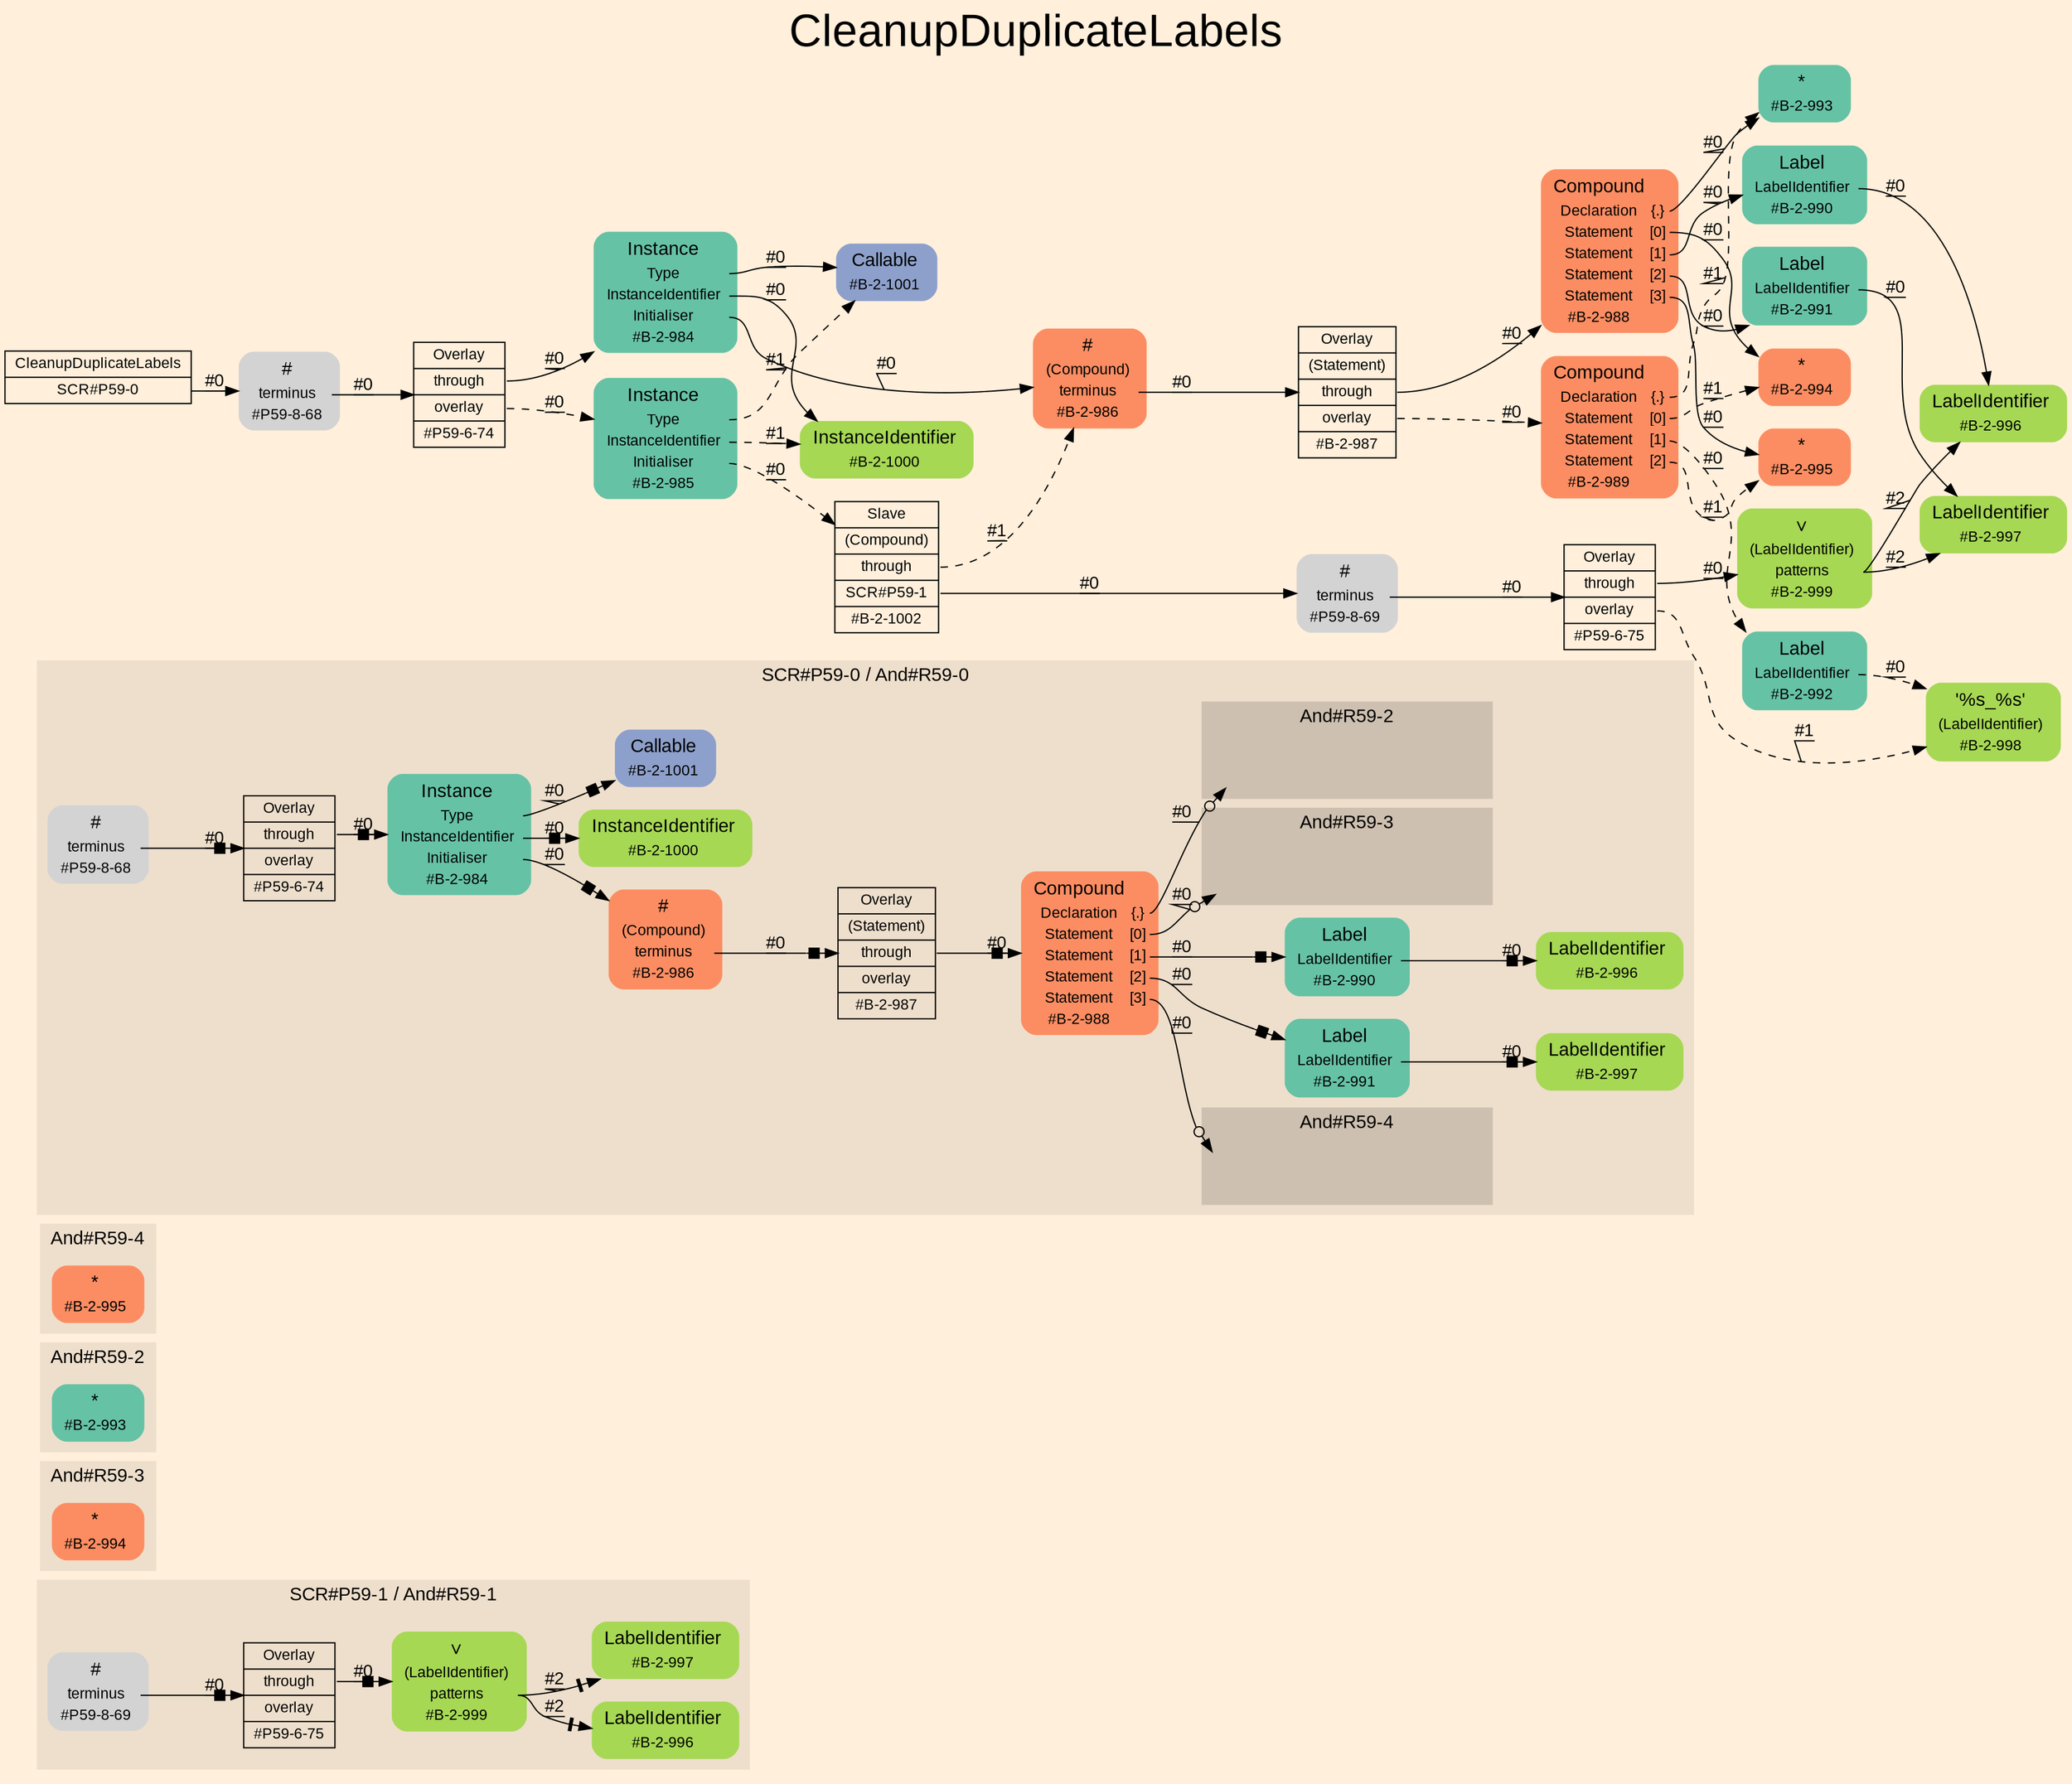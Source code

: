 digraph "CleanupDuplicateLabels" {
label = "CleanupDuplicateLabels"
labelloc = t
fontsize = "36"
graph [
    rankdir = "LR"
    ranksep = 0.3
    bgcolor = antiquewhite1
    color = black
    fontcolor = black
    fontname = "Arial"
];
node [
    fontname = "Arial"
];
edge [
    fontname = "Arial"
];

// -------------------- figure And#R59-1 --------------------
// -------- block And#R59-1/#B-2-996 ----------
"And#R59-1/#B-2-996" [
    shape = "plaintext"
    fillcolor = "/set28/5"
    label = <<TABLE BORDER="0" CELLBORDER="0" CELLSPACING="0">
     <TR><TD><FONT POINT-SIZE="15.0">LabelIdentifier</FONT></TD><TD></TD></TR>
     <TR><TD>#B-2-996</TD><TD PORT="port0"></TD></TR>
    </TABLE>>
    style = "rounded,filled"
    fontsize = "12"
];

// -------- block And#R59-1/#B-2-997 ----------
"And#R59-1/#B-2-997" [
    shape = "plaintext"
    fillcolor = "/set28/5"
    label = <<TABLE BORDER="0" CELLBORDER="0" CELLSPACING="0">
     <TR><TD><FONT POINT-SIZE="15.0">LabelIdentifier</FONT></TD><TD></TD></TR>
     <TR><TD>#B-2-997</TD><TD PORT="port0"></TD></TR>
    </TABLE>>
    style = "rounded,filled"
    fontsize = "12"
];

// -------- region And#R59-1 ----------
subgraph "clusterAnd#R59-1" {
    label = "SCR#P59-1 / And#R59-1"
    style = "filled"
    color = antiquewhite2
    fontsize = "15"
    // -------- block And#R59-1/#B-2-999 ----------
    "And#R59-1/#B-2-999" [
        shape = "plaintext"
        fillcolor = "/set28/5"
        label = <<TABLE BORDER="0" CELLBORDER="0" CELLSPACING="0">
         <TR><TD><FONT POINT-SIZE="15.0">∨</FONT></TD><TD></TD></TR>
         <TR><TD>(LabelIdentifier)</TD><TD PORT="port0"></TD></TR>
         <TR><TD>patterns</TD><TD PORT="port1"></TD></TR>
         <TR><TD>#B-2-999</TD><TD PORT="port2"></TD></TR>
        </TABLE>>
        style = "rounded,filled"
        fontsize = "12"
    ];
    
    "And#R59-1/#B-2-999":port1 -> "And#R59-1/#B-2-996" [
        arrowhead="normalnonetee"
        label = "#2"
        decorate = true
        color = black
        fontcolor = black
    ];
    
    "And#R59-1/#B-2-999":port1 -> "And#R59-1/#B-2-997" [
        arrowhead="normalnonetee"
        label = "#2"
        decorate = true
        color = black
        fontcolor = black
    ];
    
    // -------- block And#R59-1/#P59-6-75 ----------
    "And#R59-1/#P59-6-75" [
        shape = "record"
        fillcolor = antiquewhite2
        label = "<fixed> Overlay | <port0> through | <port1> overlay | <port2> #P59-6-75"
        style = "filled"
        fontsize = "12"
        color = black
        fontcolor = black
    ];
    
    "And#R59-1/#P59-6-75":port0 -> "And#R59-1/#B-2-999" [
        arrowhead="normalnonebox"
        label = "#0"
        decorate = true
        color = black
        fontcolor = black
    ];
    
    // -------- block And#R59-1/#P59-8-69 ----------
    "And#R59-1/#P59-8-69" [
        shape = "plaintext"
        label = <<TABLE BORDER="0" CELLBORDER="0" CELLSPACING="0">
         <TR><TD><FONT POINT-SIZE="15.0">#</FONT></TD><TD></TD></TR>
         <TR><TD>terminus</TD><TD PORT="port0"></TD></TR>
         <TR><TD>#P59-8-69</TD><TD PORT="port1"></TD></TR>
        </TABLE>>
        style = "rounded,filled"
        fontsize = "12"
    ];
    
    "And#R59-1/#P59-8-69":port0 -> "And#R59-1/#P59-6-75" [
        arrowhead="normalnonebox"
        label = "#0"
        decorate = true
        color = black
        fontcolor = black
    ];
    
}


// -------------------- figure And#R59-3 --------------------
// -------- region And#R59-3 ----------
subgraph "clusterAnd#R59-3" {
    label = "And#R59-3"
    style = "filled"
    color = antiquewhite2
    fontsize = "15"
    // -------- block And#R59-3/#B-2-994 ----------
    "And#R59-3/#B-2-994" [
        shape = "plaintext"
        fillcolor = "/set28/2"
        label = <<TABLE BORDER="0" CELLBORDER="0" CELLSPACING="0">
         <TR><TD><FONT POINT-SIZE="15.0">*</FONT></TD><TD></TD></TR>
         <TR><TD>#B-2-994</TD><TD PORT="port0"></TD></TR>
        </TABLE>>
        style = "rounded,filled"
        fontsize = "12"
    ];
    
}


// -------------------- figure And#R59-2 --------------------
// -------- region And#R59-2 ----------
subgraph "clusterAnd#R59-2" {
    label = "And#R59-2"
    style = "filled"
    color = antiquewhite2
    fontsize = "15"
    // -------- block And#R59-2/#B-2-993 ----------
    "And#R59-2/#B-2-993" [
        shape = "plaintext"
        fillcolor = "/set28/1"
        label = <<TABLE BORDER="0" CELLBORDER="0" CELLSPACING="0">
         <TR><TD><FONT POINT-SIZE="15.0">*</FONT></TD><TD></TD></TR>
         <TR><TD>#B-2-993</TD><TD PORT="port0"></TD></TR>
        </TABLE>>
        style = "rounded,filled"
        fontsize = "12"
    ];
    
}


// -------------------- figure And#R59-4 --------------------
// -------- region And#R59-4 ----------
subgraph "clusterAnd#R59-4" {
    label = "And#R59-4"
    style = "filled"
    color = antiquewhite2
    fontsize = "15"
    // -------- block And#R59-4/#B-2-995 ----------
    "And#R59-4/#B-2-995" [
        shape = "plaintext"
        fillcolor = "/set28/2"
        label = <<TABLE BORDER="0" CELLBORDER="0" CELLSPACING="0">
         <TR><TD><FONT POINT-SIZE="15.0">*</FONT></TD><TD></TD></TR>
         <TR><TD>#B-2-995</TD><TD PORT="port0"></TD></TR>
        </TABLE>>
        style = "rounded,filled"
        fontsize = "12"
    ];
    
}


// -------------------- figure And#R59-0 --------------------
// -------- region And#R59-0 ----------
subgraph "clusterAnd#R59-0" {
    label = "SCR#P59-0 / And#R59-0"
    style = "filled"
    color = antiquewhite2
    fontsize = "15"
    // -------- block And#R59-0/#B-2-984 ----------
    "And#R59-0/#B-2-984" [
        shape = "plaintext"
        fillcolor = "/set28/1"
        label = <<TABLE BORDER="0" CELLBORDER="0" CELLSPACING="0">
         <TR><TD><FONT POINT-SIZE="15.0">Instance</FONT></TD><TD></TD></TR>
         <TR><TD>Type</TD><TD PORT="port0"></TD></TR>
         <TR><TD>InstanceIdentifier</TD><TD PORT="port1"></TD></TR>
         <TR><TD>Initialiser</TD><TD PORT="port2"></TD></TR>
         <TR><TD>#B-2-984</TD><TD PORT="port3"></TD></TR>
        </TABLE>>
        style = "rounded,filled"
        fontsize = "12"
    ];
    
    "And#R59-0/#B-2-984":port0 -> "And#R59-0/#B-2-1001" [
        arrowhead="normalnonebox"
        label = "#0"
        decorate = true
        color = black
        fontcolor = black
    ];
    
    "And#R59-0/#B-2-984":port1 -> "And#R59-0/#B-2-1000" [
        arrowhead="normalnonebox"
        label = "#0"
        decorate = true
        color = black
        fontcolor = black
    ];
    
    "And#R59-0/#B-2-984":port2 -> "And#R59-0/#B-2-986" [
        arrowhead="normalnonebox"
        label = "#0"
        decorate = true
        color = black
        fontcolor = black
    ];
    
    // -------- block And#R59-0/#B-2-986 ----------
    "And#R59-0/#B-2-986" [
        shape = "plaintext"
        fillcolor = "/set28/2"
        label = <<TABLE BORDER="0" CELLBORDER="0" CELLSPACING="0">
         <TR><TD><FONT POINT-SIZE="15.0">#</FONT></TD><TD></TD></TR>
         <TR><TD>(Compound)</TD><TD PORT="port0"></TD></TR>
         <TR><TD>terminus</TD><TD PORT="port1"></TD></TR>
         <TR><TD>#B-2-986</TD><TD PORT="port2"></TD></TR>
        </TABLE>>
        style = "rounded,filled"
        fontsize = "12"
    ];
    
    "And#R59-0/#B-2-986":port1 -> "And#R59-0/#B-2-987" [
        arrowhead="normalnonebox"
        label = "#0"
        decorate = true
        color = black
        fontcolor = black
    ];
    
    // -------- block And#R59-0/#B-2-987 ----------
    "And#R59-0/#B-2-987" [
        shape = "record"
        fillcolor = antiquewhite2
        label = "<fixed> Overlay | <port0> (Statement) | <port1> through | <port2> overlay | <port3> #B-2-987"
        style = "filled"
        fontsize = "12"
        color = black
        fontcolor = black
    ];
    
    "And#R59-0/#B-2-987":port1 -> "And#R59-0/#B-2-988" [
        arrowhead="normalnonebox"
        label = "#0"
        decorate = true
        color = black
        fontcolor = black
    ];
    
    // -------- block And#R59-0/#B-2-988 ----------
    "And#R59-0/#B-2-988" [
        shape = "plaintext"
        fillcolor = "/set28/2"
        label = <<TABLE BORDER="0" CELLBORDER="0" CELLSPACING="0">
         <TR><TD><FONT POINT-SIZE="15.0">Compound</FONT></TD><TD></TD></TR>
         <TR><TD>Declaration</TD><TD PORT="port0">{.}</TD></TR>
         <TR><TD>Statement</TD><TD PORT="port1">[0]</TD></TR>
         <TR><TD>Statement</TD><TD PORT="port2">[1]</TD></TR>
         <TR><TD>Statement</TD><TD PORT="port3">[2]</TD></TR>
         <TR><TD>Statement</TD><TD PORT="port4">[3]</TD></TR>
         <TR><TD>#B-2-988</TD><TD PORT="port5"></TD></TR>
        </TABLE>>
        style = "rounded,filled"
        fontsize = "12"
    ];
    
    "And#R59-0/#B-2-988":port0 -> "And#R59-0/And#R59-2/#B-2-993" [
        arrowhead="normalnoneodot"
        label = "#0"
        decorate = true
        color = black
        fontcolor = black
    ];
    
    "And#R59-0/#B-2-988":port1 -> "And#R59-0/And#R59-3/#B-2-994" [
        arrowhead="normalnoneodot"
        label = "#0"
        decorate = true
        color = black
        fontcolor = black
    ];
    
    "And#R59-0/#B-2-988":port2 -> "And#R59-0/#B-2-990" [
        arrowhead="normalnonebox"
        label = "#0"
        decorate = true
        color = black
        fontcolor = black
    ];
    
    "And#R59-0/#B-2-988":port3 -> "And#R59-0/#B-2-991" [
        arrowhead="normalnonebox"
        label = "#0"
        decorate = true
        color = black
        fontcolor = black
    ];
    
    "And#R59-0/#B-2-988":port4 -> "And#R59-0/And#R59-4/#B-2-995" [
        arrowhead="normalnoneodot"
        label = "#0"
        decorate = true
        color = black
        fontcolor = black
    ];
    
    // -------- block And#R59-0/#B-2-990 ----------
    "And#R59-0/#B-2-990" [
        shape = "plaintext"
        fillcolor = "/set28/1"
        label = <<TABLE BORDER="0" CELLBORDER="0" CELLSPACING="0">
         <TR><TD><FONT POINT-SIZE="15.0">Label</FONT></TD><TD></TD></TR>
         <TR><TD>LabelIdentifier</TD><TD PORT="port0"></TD></TR>
         <TR><TD>#B-2-990</TD><TD PORT="port1"></TD></TR>
        </TABLE>>
        style = "rounded,filled"
        fontsize = "12"
    ];
    
    "And#R59-0/#B-2-990":port0 -> "And#R59-0/#B-2-996" [
        arrowhead="normalnonebox"
        label = "#0"
        decorate = true
        color = black
        fontcolor = black
    ];
    
    // -------- block And#R59-0/#B-2-991 ----------
    "And#R59-0/#B-2-991" [
        shape = "plaintext"
        fillcolor = "/set28/1"
        label = <<TABLE BORDER="0" CELLBORDER="0" CELLSPACING="0">
         <TR><TD><FONT POINT-SIZE="15.0">Label</FONT></TD><TD></TD></TR>
         <TR><TD>LabelIdentifier</TD><TD PORT="port0"></TD></TR>
         <TR><TD>#B-2-991</TD><TD PORT="port1"></TD></TR>
        </TABLE>>
        style = "rounded,filled"
        fontsize = "12"
    ];
    
    "And#R59-0/#B-2-991":port0 -> "And#R59-0/#B-2-997" [
        arrowhead="normalnonebox"
        label = "#0"
        decorate = true
        color = black
        fontcolor = black
    ];
    
    // -------- block And#R59-0/#B-2-996 ----------
    "And#R59-0/#B-2-996" [
        shape = "plaintext"
        fillcolor = "/set28/5"
        label = <<TABLE BORDER="0" CELLBORDER="0" CELLSPACING="0">
         <TR><TD><FONT POINT-SIZE="15.0">LabelIdentifier</FONT></TD><TD></TD></TR>
         <TR><TD>#B-2-996</TD><TD PORT="port0"></TD></TR>
        </TABLE>>
        style = "rounded,filled"
        fontsize = "12"
    ];
    
    // -------- block And#R59-0/#B-2-997 ----------
    "And#R59-0/#B-2-997" [
        shape = "plaintext"
        fillcolor = "/set28/5"
        label = <<TABLE BORDER="0" CELLBORDER="0" CELLSPACING="0">
         <TR><TD><FONT POINT-SIZE="15.0">LabelIdentifier</FONT></TD><TD></TD></TR>
         <TR><TD>#B-2-997</TD><TD PORT="port0"></TD></TR>
        </TABLE>>
        style = "rounded,filled"
        fontsize = "12"
    ];
    
    // -------- block And#R59-0/#B-2-1000 ----------
    "And#R59-0/#B-2-1000" [
        shape = "plaintext"
        fillcolor = "/set28/5"
        label = <<TABLE BORDER="0" CELLBORDER="0" CELLSPACING="0">
         <TR><TD><FONT POINT-SIZE="15.0">InstanceIdentifier</FONT></TD><TD></TD></TR>
         <TR><TD>#B-2-1000</TD><TD PORT="port0"></TD></TR>
        </TABLE>>
        style = "rounded,filled"
        fontsize = "12"
    ];
    
    // -------- block And#R59-0/#B-2-1001 ----------
    "And#R59-0/#B-2-1001" [
        shape = "plaintext"
        fillcolor = "/set28/3"
        label = <<TABLE BORDER="0" CELLBORDER="0" CELLSPACING="0">
         <TR><TD><FONT POINT-SIZE="15.0">Callable</FONT></TD><TD></TD></TR>
         <TR><TD>#B-2-1001</TD><TD PORT="port0"></TD></TR>
        </TABLE>>
        style = "rounded,filled"
        fontsize = "12"
    ];
    
    // -------- block And#R59-0/#P59-6-74 ----------
    "And#R59-0/#P59-6-74" [
        shape = "record"
        fillcolor = antiquewhite2
        label = "<fixed> Overlay | <port0> through | <port1> overlay | <port2> #P59-6-74"
        style = "filled"
        fontsize = "12"
        color = black
        fontcolor = black
    ];
    
    "And#R59-0/#P59-6-74":port0 -> "And#R59-0/#B-2-984" [
        arrowhead="normalnonebox"
        label = "#0"
        decorate = true
        color = black
        fontcolor = black
    ];
    
    // -------- block And#R59-0/#P59-8-68 ----------
    "And#R59-0/#P59-8-68" [
        shape = "plaintext"
        label = <<TABLE BORDER="0" CELLBORDER="0" CELLSPACING="0">
         <TR><TD><FONT POINT-SIZE="15.0">#</FONT></TD><TD></TD></TR>
         <TR><TD>terminus</TD><TD PORT="port0"></TD></TR>
         <TR><TD>#P59-8-68</TD><TD PORT="port1"></TD></TR>
        </TABLE>>
        style = "rounded,filled"
        fontsize = "12"
    ];
    
    "And#R59-0/#P59-8-68":port0 -> "And#R59-0/#P59-6-74" [
        arrowhead="normalnonebox"
        label = "#0"
        decorate = true
        color = black
        fontcolor = black
    ];
    
    // -------- region And#R59-0/And#R59-2 ----------
    subgraph "clusterAnd#R59-0/And#R59-2" {
        label = "And#R59-2"
        style = "filled"
        color = antiquewhite3
        fontsize = "15"
        // -------- block And#R59-0/And#R59-2/#B-2-993 ----------
        "And#R59-0/And#R59-2/#B-2-993" [
            shape = "none"
            style = "invisible"
        ];
        
    }
    
    // -------- region And#R59-0/And#R59-3 ----------
    subgraph "clusterAnd#R59-0/And#R59-3" {
        label = "And#R59-3"
        style = "filled"
        color = antiquewhite3
        fontsize = "15"
        // -------- block And#R59-0/And#R59-3/#B-2-994 ----------
        "And#R59-0/And#R59-3/#B-2-994" [
            shape = "none"
            style = "invisible"
        ];
        
    }
    
    // -------- region And#R59-0/And#R59-4 ----------
    subgraph "clusterAnd#R59-0/And#R59-4" {
        label = "And#R59-4"
        style = "filled"
        color = antiquewhite3
        fontsize = "15"
        // -------- block And#R59-0/And#R59-4/#B-2-995 ----------
        "And#R59-0/And#R59-4/#B-2-995" [
            shape = "none"
            style = "invisible"
        ];
        
    }
    
}


// -------------------- transformation figure --------------------
// -------- block CR#P59-0 ----------
"CR#P59-0" [
    shape = "record"
    fillcolor = antiquewhite1
    label = "<fixed> CleanupDuplicateLabels | <port0> SCR#P59-0"
    style = "filled"
    fontsize = "12"
    color = black
    fontcolor = black
];

"CR#P59-0":port0 -> "#P59-8-68" [
    label = "#0"
    decorate = true
    color = black
    fontcolor = black
];

// -------- block #P59-8-68 ----------
"#P59-8-68" [
    shape = "plaintext"
    label = <<TABLE BORDER="0" CELLBORDER="0" CELLSPACING="0">
     <TR><TD><FONT POINT-SIZE="15.0">#</FONT></TD><TD></TD></TR>
     <TR><TD>terminus</TD><TD PORT="port0"></TD></TR>
     <TR><TD>#P59-8-68</TD><TD PORT="port1"></TD></TR>
    </TABLE>>
    style = "rounded,filled"
    fontsize = "12"
];

"#P59-8-68":port0 -> "#P59-6-74" [
    label = "#0"
    decorate = true
    color = black
    fontcolor = black
];

// -------- block #P59-6-74 ----------
"#P59-6-74" [
    shape = "record"
    fillcolor = antiquewhite1
    label = "<fixed> Overlay | <port0> through | <port1> overlay | <port2> #P59-6-74"
    style = "filled"
    fontsize = "12"
    color = black
    fontcolor = black
];

"#P59-6-74":port0 -> "#B-2-984" [
    label = "#0"
    decorate = true
    color = black
    fontcolor = black
];

"#P59-6-74":port1 -> "#B-2-985" [
    style="dashed"
    label = "#0"
    decorate = true
    color = black
    fontcolor = black
];

// -------- block #B-2-984 ----------
"#B-2-984" [
    shape = "plaintext"
    fillcolor = "/set28/1"
    label = <<TABLE BORDER="0" CELLBORDER="0" CELLSPACING="0">
     <TR><TD><FONT POINT-SIZE="15.0">Instance</FONT></TD><TD></TD></TR>
     <TR><TD>Type</TD><TD PORT="port0"></TD></TR>
     <TR><TD>InstanceIdentifier</TD><TD PORT="port1"></TD></TR>
     <TR><TD>Initialiser</TD><TD PORT="port2"></TD></TR>
     <TR><TD>#B-2-984</TD><TD PORT="port3"></TD></TR>
    </TABLE>>
    style = "rounded,filled"
    fontsize = "12"
];

"#B-2-984":port0 -> "#B-2-1001" [
    label = "#0"
    decorate = true
    color = black
    fontcolor = black
];

"#B-2-984":port1 -> "#B-2-1000" [
    label = "#0"
    decorate = true
    color = black
    fontcolor = black
];

"#B-2-984":port2 -> "#B-2-986" [
    label = "#0"
    decorate = true
    color = black
    fontcolor = black
];

// -------- block #B-2-1001 ----------
"#B-2-1001" [
    shape = "plaintext"
    fillcolor = "/set28/3"
    label = <<TABLE BORDER="0" CELLBORDER="0" CELLSPACING="0">
     <TR><TD><FONT POINT-SIZE="15.0">Callable</FONT></TD><TD></TD></TR>
     <TR><TD>#B-2-1001</TD><TD PORT="port0"></TD></TR>
    </TABLE>>
    style = "rounded,filled"
    fontsize = "12"
];

// -------- block #B-2-1000 ----------
"#B-2-1000" [
    shape = "plaintext"
    fillcolor = "/set28/5"
    label = <<TABLE BORDER="0" CELLBORDER="0" CELLSPACING="0">
     <TR><TD><FONT POINT-SIZE="15.0">InstanceIdentifier</FONT></TD><TD></TD></TR>
     <TR><TD>#B-2-1000</TD><TD PORT="port0"></TD></TR>
    </TABLE>>
    style = "rounded,filled"
    fontsize = "12"
];

// -------- block #B-2-986 ----------
"#B-2-986" [
    shape = "plaintext"
    fillcolor = "/set28/2"
    label = <<TABLE BORDER="0" CELLBORDER="0" CELLSPACING="0">
     <TR><TD><FONT POINT-SIZE="15.0">#</FONT></TD><TD></TD></TR>
     <TR><TD>(Compound)</TD><TD PORT="port0"></TD></TR>
     <TR><TD>terminus</TD><TD PORT="port1"></TD></TR>
     <TR><TD>#B-2-986</TD><TD PORT="port2"></TD></TR>
    </TABLE>>
    style = "rounded,filled"
    fontsize = "12"
];

"#B-2-986":port1 -> "#B-2-987" [
    label = "#0"
    decorate = true
    color = black
    fontcolor = black
];

// -------- block #B-2-987 ----------
"#B-2-987" [
    shape = "record"
    fillcolor = antiquewhite1
    label = "<fixed> Overlay | <port0> (Statement) | <port1> through | <port2> overlay | <port3> #B-2-987"
    style = "filled"
    fontsize = "12"
    color = black
    fontcolor = black
];

"#B-2-987":port1 -> "#B-2-988" [
    label = "#0"
    decorate = true
    color = black
    fontcolor = black
];

"#B-2-987":port2 -> "#B-2-989" [
    style="dashed"
    label = "#0"
    decorate = true
    color = black
    fontcolor = black
];

// -------- block #B-2-988 ----------
"#B-2-988" [
    shape = "plaintext"
    fillcolor = "/set28/2"
    label = <<TABLE BORDER="0" CELLBORDER="0" CELLSPACING="0">
     <TR><TD><FONT POINT-SIZE="15.0">Compound</FONT></TD><TD></TD></TR>
     <TR><TD>Declaration</TD><TD PORT="port0">{.}</TD></TR>
     <TR><TD>Statement</TD><TD PORT="port1">[0]</TD></TR>
     <TR><TD>Statement</TD><TD PORT="port2">[1]</TD></TR>
     <TR><TD>Statement</TD><TD PORT="port3">[2]</TD></TR>
     <TR><TD>Statement</TD><TD PORT="port4">[3]</TD></TR>
     <TR><TD>#B-2-988</TD><TD PORT="port5"></TD></TR>
    </TABLE>>
    style = "rounded,filled"
    fontsize = "12"
];

"#B-2-988":port0 -> "#B-2-993" [
    label = "#0"
    decorate = true
    color = black
    fontcolor = black
];

"#B-2-988":port1 -> "#B-2-994" [
    label = "#0"
    decorate = true
    color = black
    fontcolor = black
];

"#B-2-988":port2 -> "#B-2-990" [
    label = "#0"
    decorate = true
    color = black
    fontcolor = black
];

"#B-2-988":port3 -> "#B-2-991" [
    label = "#0"
    decorate = true
    color = black
    fontcolor = black
];

"#B-2-988":port4 -> "#B-2-995" [
    label = "#0"
    decorate = true
    color = black
    fontcolor = black
];

// -------- block #B-2-993 ----------
"#B-2-993" [
    shape = "plaintext"
    fillcolor = "/set28/1"
    label = <<TABLE BORDER="0" CELLBORDER="0" CELLSPACING="0">
     <TR><TD><FONT POINT-SIZE="15.0">*</FONT></TD><TD></TD></TR>
     <TR><TD>#B-2-993</TD><TD PORT="port0"></TD></TR>
    </TABLE>>
    style = "rounded,filled"
    fontsize = "12"
];

// -------- block #B-2-994 ----------
"#B-2-994" [
    shape = "plaintext"
    fillcolor = "/set28/2"
    label = <<TABLE BORDER="0" CELLBORDER="0" CELLSPACING="0">
     <TR><TD><FONT POINT-SIZE="15.0">*</FONT></TD><TD></TD></TR>
     <TR><TD>#B-2-994</TD><TD PORT="port0"></TD></TR>
    </TABLE>>
    style = "rounded,filled"
    fontsize = "12"
];

// -------- block #B-2-990 ----------
"#B-2-990" [
    shape = "plaintext"
    fillcolor = "/set28/1"
    label = <<TABLE BORDER="0" CELLBORDER="0" CELLSPACING="0">
     <TR><TD><FONT POINT-SIZE="15.0">Label</FONT></TD><TD></TD></TR>
     <TR><TD>LabelIdentifier</TD><TD PORT="port0"></TD></TR>
     <TR><TD>#B-2-990</TD><TD PORT="port1"></TD></TR>
    </TABLE>>
    style = "rounded,filled"
    fontsize = "12"
];

"#B-2-990":port0 -> "#B-2-996" [
    label = "#0"
    decorate = true
    color = black
    fontcolor = black
];

// -------- block #B-2-996 ----------
"#B-2-996" [
    shape = "plaintext"
    fillcolor = "/set28/5"
    label = <<TABLE BORDER="0" CELLBORDER="0" CELLSPACING="0">
     <TR><TD><FONT POINT-SIZE="15.0">LabelIdentifier</FONT></TD><TD></TD></TR>
     <TR><TD>#B-2-996</TD><TD PORT="port0"></TD></TR>
    </TABLE>>
    style = "rounded,filled"
    fontsize = "12"
];

// -------- block #B-2-991 ----------
"#B-2-991" [
    shape = "plaintext"
    fillcolor = "/set28/1"
    label = <<TABLE BORDER="0" CELLBORDER="0" CELLSPACING="0">
     <TR><TD><FONT POINT-SIZE="15.0">Label</FONT></TD><TD></TD></TR>
     <TR><TD>LabelIdentifier</TD><TD PORT="port0"></TD></TR>
     <TR><TD>#B-2-991</TD><TD PORT="port1"></TD></TR>
    </TABLE>>
    style = "rounded,filled"
    fontsize = "12"
];

"#B-2-991":port0 -> "#B-2-997" [
    label = "#0"
    decorate = true
    color = black
    fontcolor = black
];

// -------- block #B-2-997 ----------
"#B-2-997" [
    shape = "plaintext"
    fillcolor = "/set28/5"
    label = <<TABLE BORDER="0" CELLBORDER="0" CELLSPACING="0">
     <TR><TD><FONT POINT-SIZE="15.0">LabelIdentifier</FONT></TD><TD></TD></TR>
     <TR><TD>#B-2-997</TD><TD PORT="port0"></TD></TR>
    </TABLE>>
    style = "rounded,filled"
    fontsize = "12"
];

// -------- block #B-2-995 ----------
"#B-2-995" [
    shape = "plaintext"
    fillcolor = "/set28/2"
    label = <<TABLE BORDER="0" CELLBORDER="0" CELLSPACING="0">
     <TR><TD><FONT POINT-SIZE="15.0">*</FONT></TD><TD></TD></TR>
     <TR><TD>#B-2-995</TD><TD PORT="port0"></TD></TR>
    </TABLE>>
    style = "rounded,filled"
    fontsize = "12"
];

// -------- block #B-2-989 ----------
"#B-2-989" [
    shape = "plaintext"
    fillcolor = "/set28/2"
    label = <<TABLE BORDER="0" CELLBORDER="0" CELLSPACING="0">
     <TR><TD><FONT POINT-SIZE="15.0">Compound</FONT></TD><TD></TD></TR>
     <TR><TD>Declaration</TD><TD PORT="port0">{.}</TD></TR>
     <TR><TD>Statement</TD><TD PORT="port1">[0]</TD></TR>
     <TR><TD>Statement</TD><TD PORT="port2">[1]</TD></TR>
     <TR><TD>Statement</TD><TD PORT="port3">[2]</TD></TR>
     <TR><TD>#B-2-989</TD><TD PORT="port4"></TD></TR>
    </TABLE>>
    style = "rounded,filled"
    fontsize = "12"
];

"#B-2-989":port0 -> "#B-2-993" [
    style="dashed"
    label = "#1"
    decorate = true
    color = black
    fontcolor = black
];

"#B-2-989":port1 -> "#B-2-994" [
    style="dashed"
    label = "#1"
    decorate = true
    color = black
    fontcolor = black
];

"#B-2-989":port2 -> "#B-2-992" [
    style="dashed"
    label = "#0"
    decorate = true
    color = black
    fontcolor = black
];

"#B-2-989":port3 -> "#B-2-995" [
    style="dashed"
    label = "#1"
    decorate = true
    color = black
    fontcolor = black
];

// -------- block #B-2-992 ----------
"#B-2-992" [
    shape = "plaintext"
    fillcolor = "/set28/1"
    label = <<TABLE BORDER="0" CELLBORDER="0" CELLSPACING="0">
     <TR><TD><FONT POINT-SIZE="15.0">Label</FONT></TD><TD></TD></TR>
     <TR><TD>LabelIdentifier</TD><TD PORT="port0"></TD></TR>
     <TR><TD>#B-2-992</TD><TD PORT="port1"></TD></TR>
    </TABLE>>
    style = "rounded,filled"
    fontsize = "12"
];

"#B-2-992":port0 -> "#B-2-998" [
    style="dashed"
    label = "#0"
    decorate = true
    color = black
    fontcolor = black
];

// -------- block #B-2-998 ----------
"#B-2-998" [
    shape = "plaintext"
    fillcolor = "/set28/5"
    label = <<TABLE BORDER="0" CELLBORDER="0" CELLSPACING="0">
     <TR><TD><FONT POINT-SIZE="15.0">'%s_%s'</FONT></TD><TD></TD></TR>
     <TR><TD>(LabelIdentifier)</TD><TD PORT="port0"></TD></TR>
     <TR><TD>#B-2-998</TD><TD PORT="port1"></TD></TR>
    </TABLE>>
    style = "rounded,filled"
    fontsize = "12"
];

// -------- block #B-2-985 ----------
"#B-2-985" [
    shape = "plaintext"
    fillcolor = "/set28/1"
    label = <<TABLE BORDER="0" CELLBORDER="0" CELLSPACING="0">
     <TR><TD><FONT POINT-SIZE="15.0">Instance</FONT></TD><TD></TD></TR>
     <TR><TD>Type</TD><TD PORT="port0"></TD></TR>
     <TR><TD>InstanceIdentifier</TD><TD PORT="port1"></TD></TR>
     <TR><TD>Initialiser</TD><TD PORT="port2"></TD></TR>
     <TR><TD>#B-2-985</TD><TD PORT="port3"></TD></TR>
    </TABLE>>
    style = "rounded,filled"
    fontsize = "12"
];

"#B-2-985":port0 -> "#B-2-1001" [
    style="dashed"
    label = "#1"
    decorate = true
    color = black
    fontcolor = black
];

"#B-2-985":port1 -> "#B-2-1000" [
    style="dashed"
    label = "#1"
    decorate = true
    color = black
    fontcolor = black
];

"#B-2-985":port2 -> "#B-2-1002" [
    style="dashed"
    label = "#0"
    decorate = true
    color = black
    fontcolor = black
];

// -------- block #B-2-1002 ----------
"#B-2-1002" [
    shape = "record"
    fillcolor = antiquewhite1
    label = "<fixed> Slave | <port0> (Compound) | <port1> through | <port2> SCR#P59-1 | <port3> #B-2-1002"
    style = "filled"
    fontsize = "12"
    color = black
    fontcolor = black
];

"#B-2-1002":port1 -> "#B-2-986" [
    style="dashed"
    label = "#1"
    decorate = true
    color = black
    fontcolor = black
];

"#B-2-1002":port2 -> "#P59-8-69" [
    label = "#0"
    decorate = true
    color = black
    fontcolor = black
];

// -------- block #P59-8-69 ----------
"#P59-8-69" [
    shape = "plaintext"
    label = <<TABLE BORDER="0" CELLBORDER="0" CELLSPACING="0">
     <TR><TD><FONT POINT-SIZE="15.0">#</FONT></TD><TD></TD></TR>
     <TR><TD>terminus</TD><TD PORT="port0"></TD></TR>
     <TR><TD>#P59-8-69</TD><TD PORT="port1"></TD></TR>
    </TABLE>>
    style = "rounded,filled"
    fontsize = "12"
];

"#P59-8-69":port0 -> "#P59-6-75" [
    label = "#0"
    decorate = true
    color = black
    fontcolor = black
];

// -------- block #P59-6-75 ----------
"#P59-6-75" [
    shape = "record"
    fillcolor = antiquewhite1
    label = "<fixed> Overlay | <port0> through | <port1> overlay | <port2> #P59-6-75"
    style = "filled"
    fontsize = "12"
    color = black
    fontcolor = black
];

"#P59-6-75":port0 -> "#B-2-999" [
    label = "#0"
    decorate = true
    color = black
    fontcolor = black
];

"#P59-6-75":port1 -> "#B-2-998" [
    style="dashed"
    label = "#1"
    decorate = true
    color = black
    fontcolor = black
];

// -------- block #B-2-999 ----------
"#B-2-999" [
    shape = "plaintext"
    fillcolor = "/set28/5"
    label = <<TABLE BORDER="0" CELLBORDER="0" CELLSPACING="0">
     <TR><TD><FONT POINT-SIZE="15.0">∨</FONT></TD><TD></TD></TR>
     <TR><TD>(LabelIdentifier)</TD><TD PORT="port0"></TD></TR>
     <TR><TD>patterns</TD><TD PORT="port1"></TD></TR>
     <TR><TD>#B-2-999</TD><TD PORT="port2"></TD></TR>
    </TABLE>>
    style = "rounded,filled"
    fontsize = "12"
];

"#B-2-999":port1 -> "#B-2-996" [
    label = "#2"
    decorate = true
    color = black
    fontcolor = black
];

"#B-2-999":port1 -> "#B-2-997" [
    label = "#2"
    decorate = true
    color = black
    fontcolor = black
];


}
